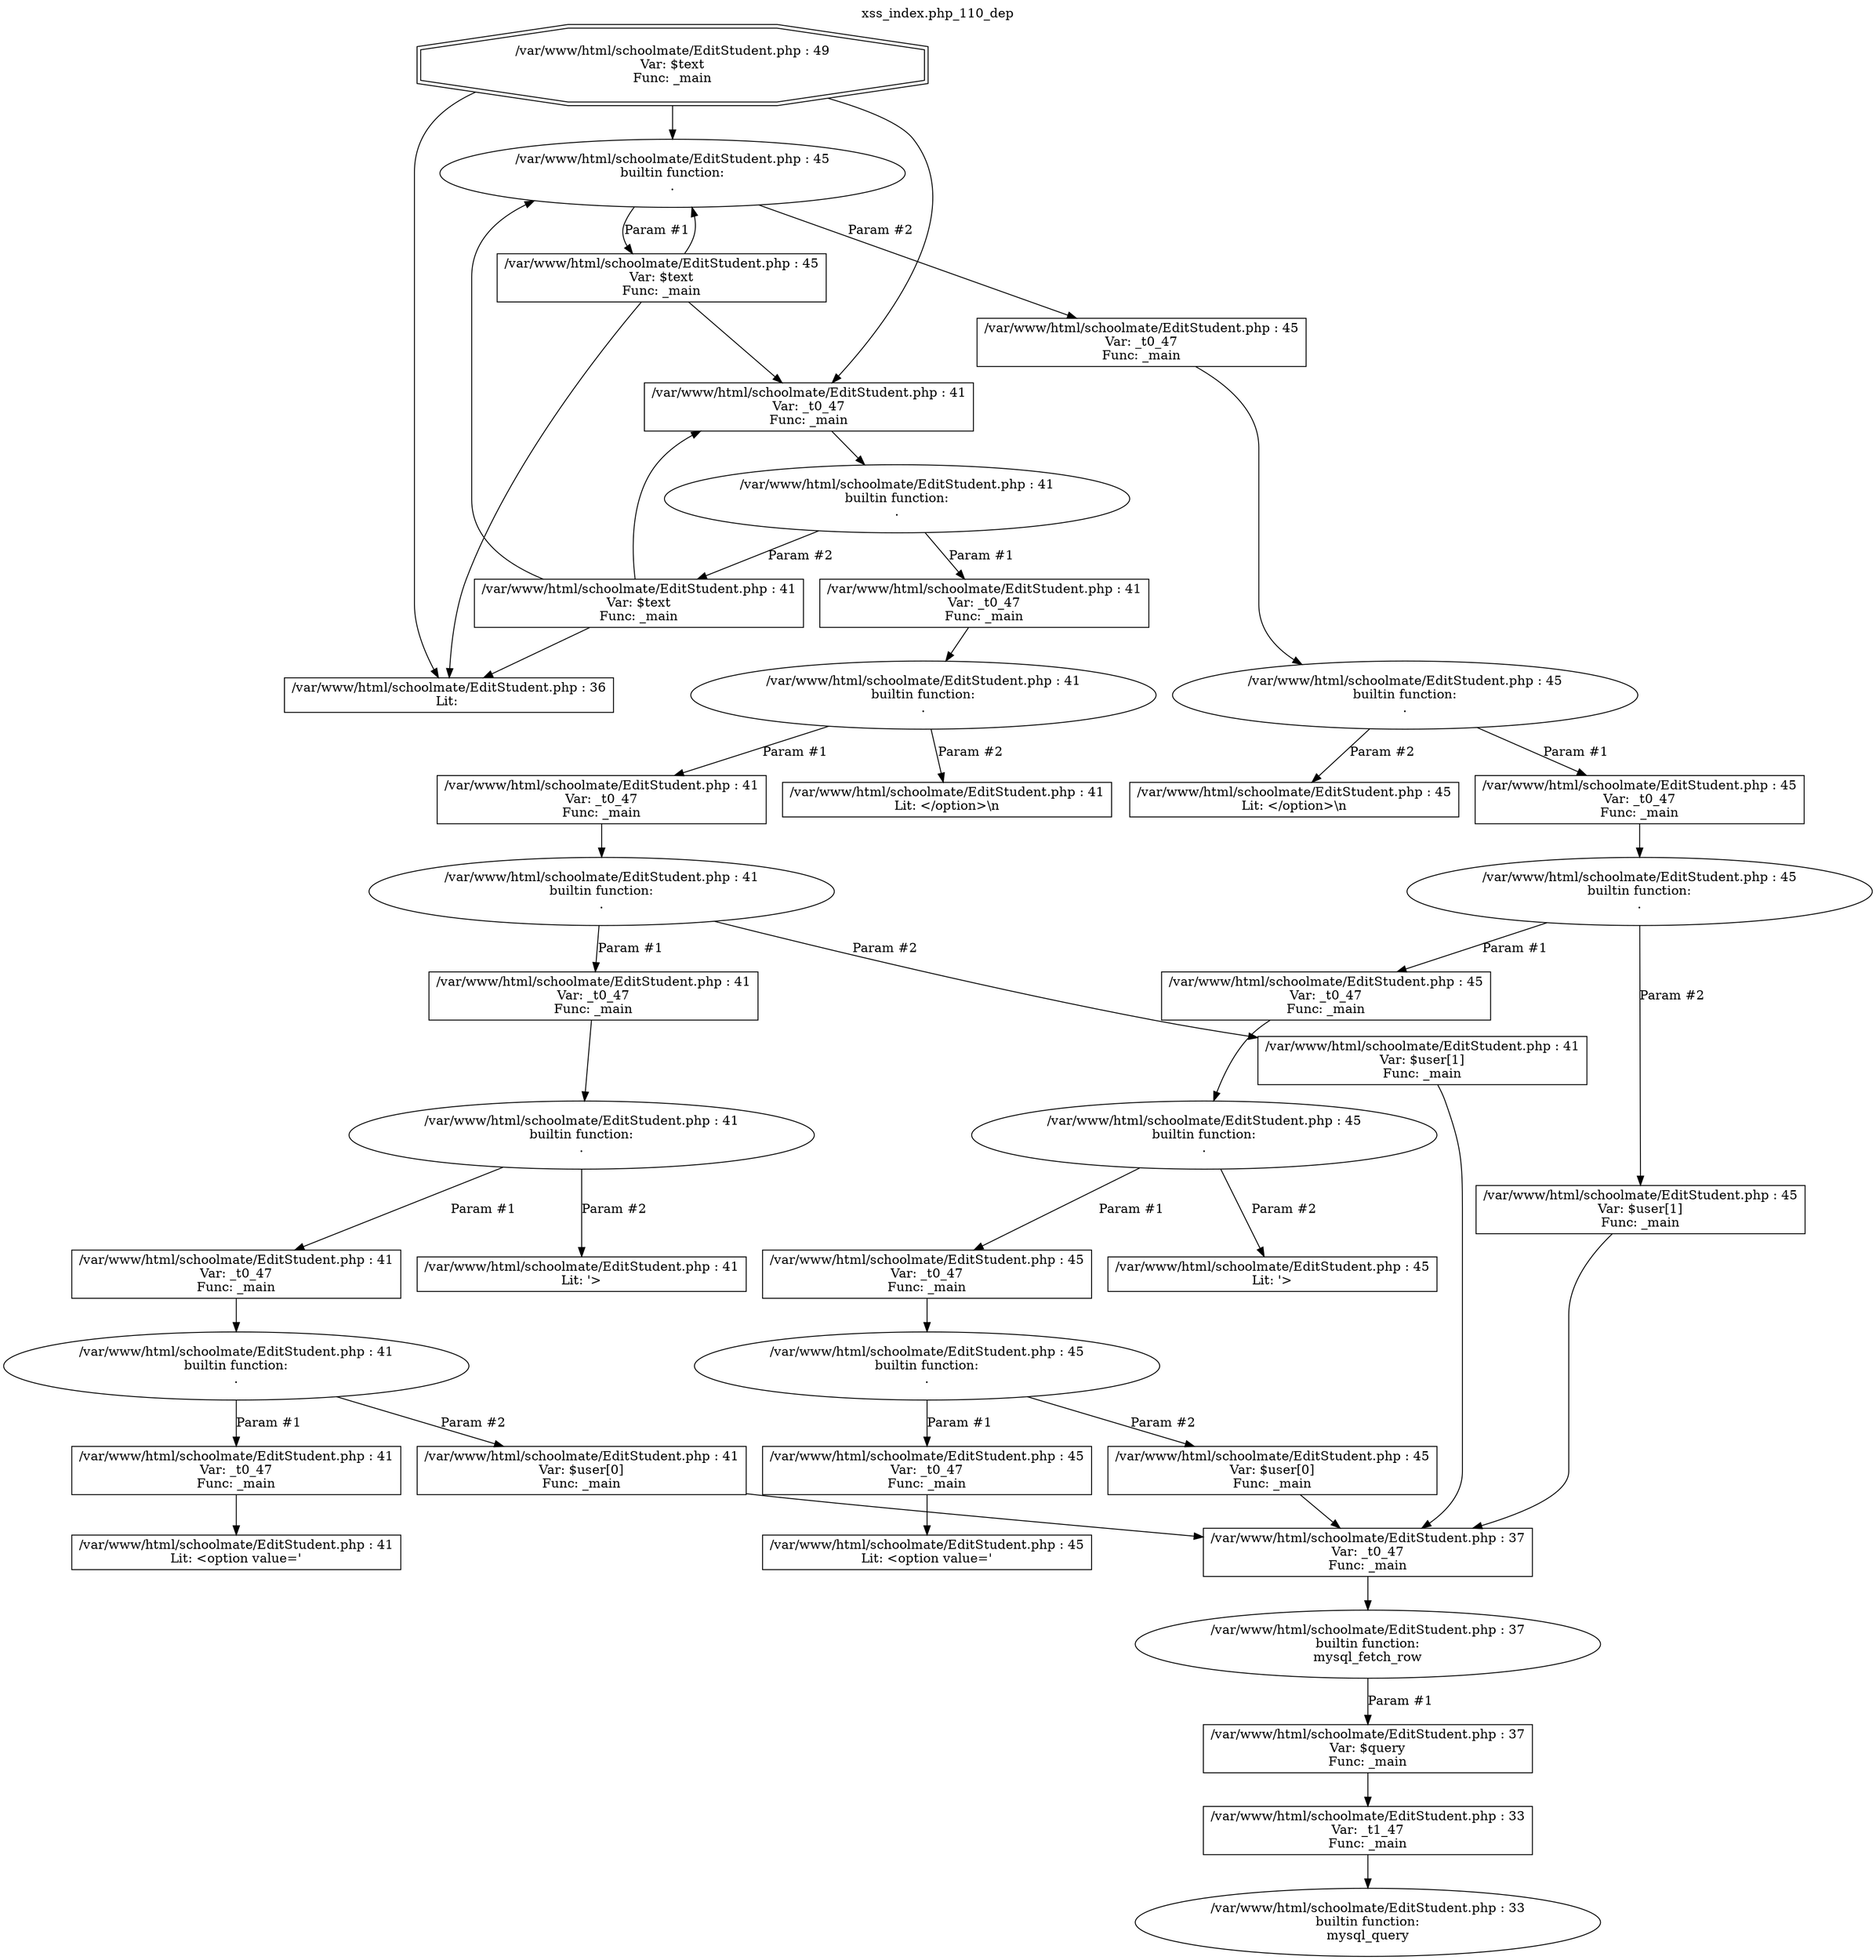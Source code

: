 digraph cfg {
  label="xss_index.php_110_dep";
  labelloc=t;
  n1 [shape=doubleoctagon, label="/var/www/html/schoolmate/EditStudent.php : 49\nVar: $text\nFunc: _main\n"];
  n2 [shape=box, label="/var/www/html/schoolmate/EditStudent.php : 36\nLit: \n"];
  n3 [shape=ellipse, label="/var/www/html/schoolmate/EditStudent.php : 45\nbuiltin function:\n.\n"];
  n4 [shape=box, label="/var/www/html/schoolmate/EditStudent.php : 45\nVar: $text\nFunc: _main\n"];
  n5 [shape=box, label="/var/www/html/schoolmate/EditStudent.php : 41\nVar: _t0_47\nFunc: _main\n"];
  n6 [shape=ellipse, label="/var/www/html/schoolmate/EditStudent.php : 41\nbuiltin function:\n.\n"];
  n7 [shape=box, label="/var/www/html/schoolmate/EditStudent.php : 41\nVar: _t0_47\nFunc: _main\n"];
  n8 [shape=ellipse, label="/var/www/html/schoolmate/EditStudent.php : 41\nbuiltin function:\n.\n"];
  n9 [shape=box, label="/var/www/html/schoolmate/EditStudent.php : 41\nVar: _t0_47\nFunc: _main\n"];
  n10 [shape=ellipse, label="/var/www/html/schoolmate/EditStudent.php : 41\nbuiltin function:\n.\n"];
  n11 [shape=box, label="/var/www/html/schoolmate/EditStudent.php : 41\nVar: _t0_47\nFunc: _main\n"];
  n12 [shape=ellipse, label="/var/www/html/schoolmate/EditStudent.php : 41\nbuiltin function:\n.\n"];
  n13 [shape=box, label="/var/www/html/schoolmate/EditStudent.php : 41\nVar: _t0_47\nFunc: _main\n"];
  n14 [shape=ellipse, label="/var/www/html/schoolmate/EditStudent.php : 41\nbuiltin function:\n.\n"];
  n15 [shape=box, label="/var/www/html/schoolmate/EditStudent.php : 41\nVar: _t0_47\nFunc: _main\n"];
  n16 [shape=box, label="/var/www/html/schoolmate/EditStudent.php : 41\nLit: <option value='\n"];
  n17 [shape=box, label="/var/www/html/schoolmate/EditStudent.php : 41\nVar: $user[0]\nFunc: _main\n"];
  n18 [shape=box, label="/var/www/html/schoolmate/EditStudent.php : 37\nVar: _t0_47\nFunc: _main\n"];
  n19 [shape=ellipse, label="/var/www/html/schoolmate/EditStudent.php : 37\nbuiltin function:\nmysql_fetch_row\n"];
  n20 [shape=box, label="/var/www/html/schoolmate/EditStudent.php : 37\nVar: $query\nFunc: _main\n"];
  n21 [shape=box, label="/var/www/html/schoolmate/EditStudent.php : 33\nVar: _t1_47\nFunc: _main\n"];
  n22 [shape=ellipse, label="/var/www/html/schoolmate/EditStudent.php : 33\nbuiltin function:\nmysql_query\n"];
  n23 [shape=box, label="/var/www/html/schoolmate/EditStudent.php : 41\nLit: '>\n"];
  n24 [shape=box, label="/var/www/html/schoolmate/EditStudent.php : 41\nVar: $user[1]\nFunc: _main\n"];
  n25 [shape=box, label="/var/www/html/schoolmate/EditStudent.php : 41\nLit: </option>\\n\n"];
  n26 [shape=box, label="/var/www/html/schoolmate/EditStudent.php : 41\nVar: $text\nFunc: _main\n"];
  n27 [shape=box, label="/var/www/html/schoolmate/EditStudent.php : 45\nVar: _t0_47\nFunc: _main\n"];
  n28 [shape=ellipse, label="/var/www/html/schoolmate/EditStudent.php : 45\nbuiltin function:\n.\n"];
  n29 [shape=box, label="/var/www/html/schoolmate/EditStudent.php : 45\nVar: _t0_47\nFunc: _main\n"];
  n30 [shape=ellipse, label="/var/www/html/schoolmate/EditStudent.php : 45\nbuiltin function:\n.\n"];
  n31 [shape=box, label="/var/www/html/schoolmate/EditStudent.php : 45\nVar: _t0_47\nFunc: _main\n"];
  n32 [shape=ellipse, label="/var/www/html/schoolmate/EditStudent.php : 45\nbuiltin function:\n.\n"];
  n33 [shape=box, label="/var/www/html/schoolmate/EditStudent.php : 45\nVar: _t0_47\nFunc: _main\n"];
  n34 [shape=ellipse, label="/var/www/html/schoolmate/EditStudent.php : 45\nbuiltin function:\n.\n"];
  n35 [shape=box, label="/var/www/html/schoolmate/EditStudent.php : 45\nVar: _t0_47\nFunc: _main\n"];
  n36 [shape=box, label="/var/www/html/schoolmate/EditStudent.php : 45\nLit: <option value='\n"];
  n37 [shape=box, label="/var/www/html/schoolmate/EditStudent.php : 45\nVar: $user[0]\nFunc: _main\n"];
  n38 [shape=box, label="/var/www/html/schoolmate/EditStudent.php : 45\nLit: '>\n"];
  n39 [shape=box, label="/var/www/html/schoolmate/EditStudent.php : 45\nVar: $user[1]\nFunc: _main\n"];
  n40 [shape=box, label="/var/www/html/schoolmate/EditStudent.php : 45\nLit: </option>\\n\n"];
  n1 -> n2;
  n1 -> n3;
  n1 -> n5;
  n4 -> n2;
  n4 -> n3;
  n4 -> n5;
  n5 -> n6;
  n7 -> n8;
  n9 -> n10;
  n11 -> n12;
  n13 -> n14;
  n15 -> n16;
  n14 -> n15[label="Param #1"];
  n14 -> n17[label="Param #2"];
  n18 -> n19;
  n21 -> n22;
  n20 -> n21;
  n19 -> n20[label="Param #1"];
  n17 -> n18;
  n12 -> n13[label="Param #1"];
  n12 -> n23[label="Param #2"];
  n10 -> n11[label="Param #1"];
  n10 -> n24[label="Param #2"];
  n24 -> n18;
  n8 -> n9[label="Param #1"];
  n8 -> n25[label="Param #2"];
  n6 -> n7[label="Param #1"];
  n6 -> n26[label="Param #2"];
  n26 -> n2;
  n26 -> n3;
  n26 -> n5;
  n3 -> n4[label="Param #1"];
  n3 -> n27[label="Param #2"];
  n27 -> n28;
  n29 -> n30;
  n31 -> n32;
  n33 -> n34;
  n35 -> n36;
  n34 -> n35[label="Param #1"];
  n34 -> n37[label="Param #2"];
  n37 -> n18;
  n32 -> n33[label="Param #1"];
  n32 -> n38[label="Param #2"];
  n30 -> n31[label="Param #1"];
  n30 -> n39[label="Param #2"];
  n39 -> n18;
  n28 -> n29[label="Param #1"];
  n28 -> n40[label="Param #2"];
}
